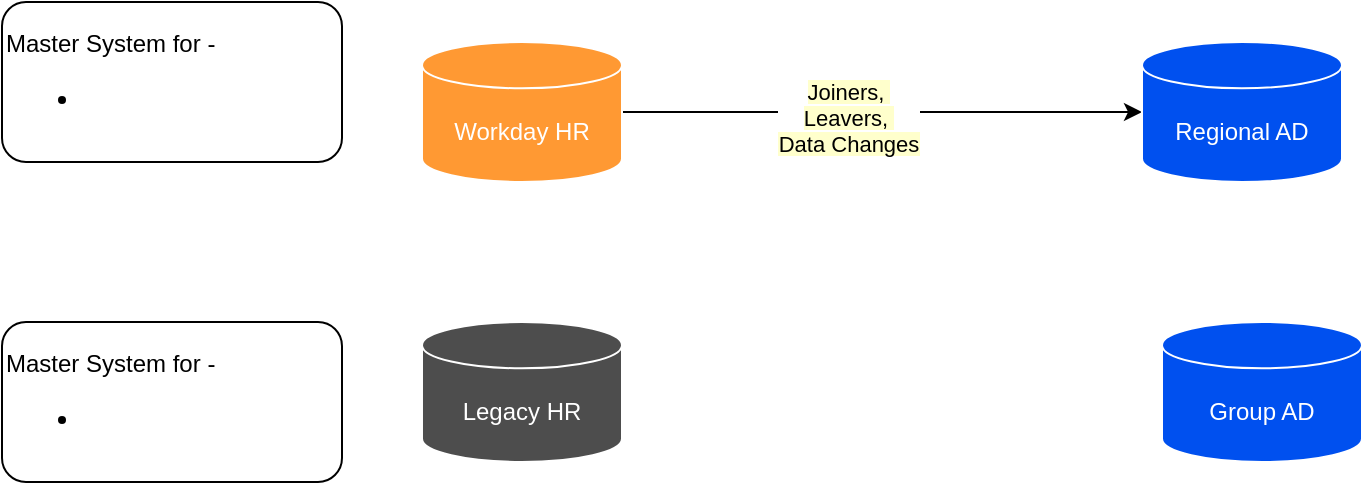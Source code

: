 <mxfile version="25.0.1">
  <diagram name="Page-1" id="16DJUUefyJ5n3v-dOrl0">
    <mxGraphModel dx="1647" dy="877" grid="1" gridSize="10" guides="1" tooltips="1" connect="1" arrows="1" fold="1" page="1" pageScale="1" pageWidth="850" pageHeight="1100" math="0" shadow="0">
      <root>
        <mxCell id="0" />
        <mxCell id="1" parent="0" />
        <mxCell id="LZgdyZKfw_Hqr-pZkjHU-8" style="edgeStyle=orthogonalEdgeStyle;rounded=0;orthogonalLoop=1;jettySize=auto;html=1;" edge="1" parent="1" source="LZgdyZKfw_Hqr-pZkjHU-1">
          <mxGeometry relative="1" as="geometry">
            <mxPoint x="720" y="195" as="targetPoint" />
          </mxGeometry>
        </mxCell>
        <mxCell id="LZgdyZKfw_Hqr-pZkjHU-9" value="&lt;span style=&quot;background-color: rgb(255, 255, 204);&quot;&gt;Joiners,&amp;nbsp;&lt;/span&gt;&lt;div&gt;&lt;span style=&quot;background-color: rgb(255, 255, 204);&quot;&gt;Leavers,&amp;nbsp;&lt;/span&gt;&lt;/div&gt;&lt;div&gt;&lt;span style=&quot;background-color: rgb(255, 255, 204);&quot;&gt;Data Changes&lt;/span&gt;&lt;/div&gt;" style="edgeLabel;html=1;align=center;verticalAlign=middle;resizable=0;points=[];" vertex="1" connectable="0" parent="LZgdyZKfw_Hqr-pZkjHU-8">
          <mxGeometry x="-0.137" y="-3" relative="1" as="geometry">
            <mxPoint as="offset" />
          </mxGeometry>
        </mxCell>
        <mxCell id="LZgdyZKfw_Hqr-pZkjHU-1" value="&lt;font color=&quot;#ffffff&quot;&gt;Workday HR&lt;/font&gt;" style="shape=cylinder3;whiteSpace=wrap;html=1;boundedLbl=1;backgroundOutline=1;size=11.57;fillColor=#FF9933;strokeColor=#FFFFFF;" vertex="1" parent="1">
          <mxGeometry x="360" y="160" width="100" height="70" as="geometry" />
        </mxCell>
        <mxCell id="LZgdyZKfw_Hqr-pZkjHU-2" value="&lt;font color=&quot;#ffffff&quot;&gt;Regional AD&lt;/font&gt;" style="shape=cylinder3;whiteSpace=wrap;html=1;boundedLbl=1;backgroundOutline=1;size=11.57;fillColor=#0050ef;strokeColor=#FFFFFF;fontColor=#ffffff;" vertex="1" parent="1">
          <mxGeometry x="720" y="160" width="100" height="70" as="geometry" />
        </mxCell>
        <mxCell id="LZgdyZKfw_Hqr-pZkjHU-3" value="&lt;font color=&quot;#ffffff&quot;&gt;Group AD&lt;/font&gt;" style="shape=cylinder3;whiteSpace=wrap;html=1;boundedLbl=1;backgroundOutline=1;size=11.57;fillColor=#0050ef;strokeColor=#FFFFFF;fontColor=#ffffff;" vertex="1" parent="1">
          <mxGeometry x="730" y="300" width="100" height="70" as="geometry" />
        </mxCell>
        <mxCell id="LZgdyZKfw_Hqr-pZkjHU-4" value="&lt;font color=&quot;#ffffff&quot;&gt;Legacy HR&lt;/font&gt;" style="shape=cylinder3;whiteSpace=wrap;html=1;boundedLbl=1;backgroundOutline=1;size=11.57;fillColor=#4D4D4D;strokeColor=#FFFFFF;" vertex="1" parent="1">
          <mxGeometry x="360" y="300" width="100" height="70" as="geometry" />
        </mxCell>
        <mxCell id="LZgdyZKfw_Hqr-pZkjHU-6" value="Master System for -&lt;div&gt;&lt;ul&gt;&lt;li&gt;&lt;br&gt;&lt;/li&gt;&lt;/ul&gt;&lt;/div&gt;" style="rounded=1;whiteSpace=wrap;html=1;align=left;" vertex="1" parent="1">
          <mxGeometry x="150" y="140" width="170" height="80" as="geometry" />
        </mxCell>
        <mxCell id="LZgdyZKfw_Hqr-pZkjHU-7" value="Master System for -&lt;div&gt;&lt;ul&gt;&lt;li&gt;&lt;br&gt;&lt;/li&gt;&lt;/ul&gt;&lt;/div&gt;" style="rounded=1;whiteSpace=wrap;html=1;align=left;" vertex="1" parent="1">
          <mxGeometry x="150" y="300" width="170" height="80" as="geometry" />
        </mxCell>
      </root>
    </mxGraphModel>
  </diagram>
</mxfile>
